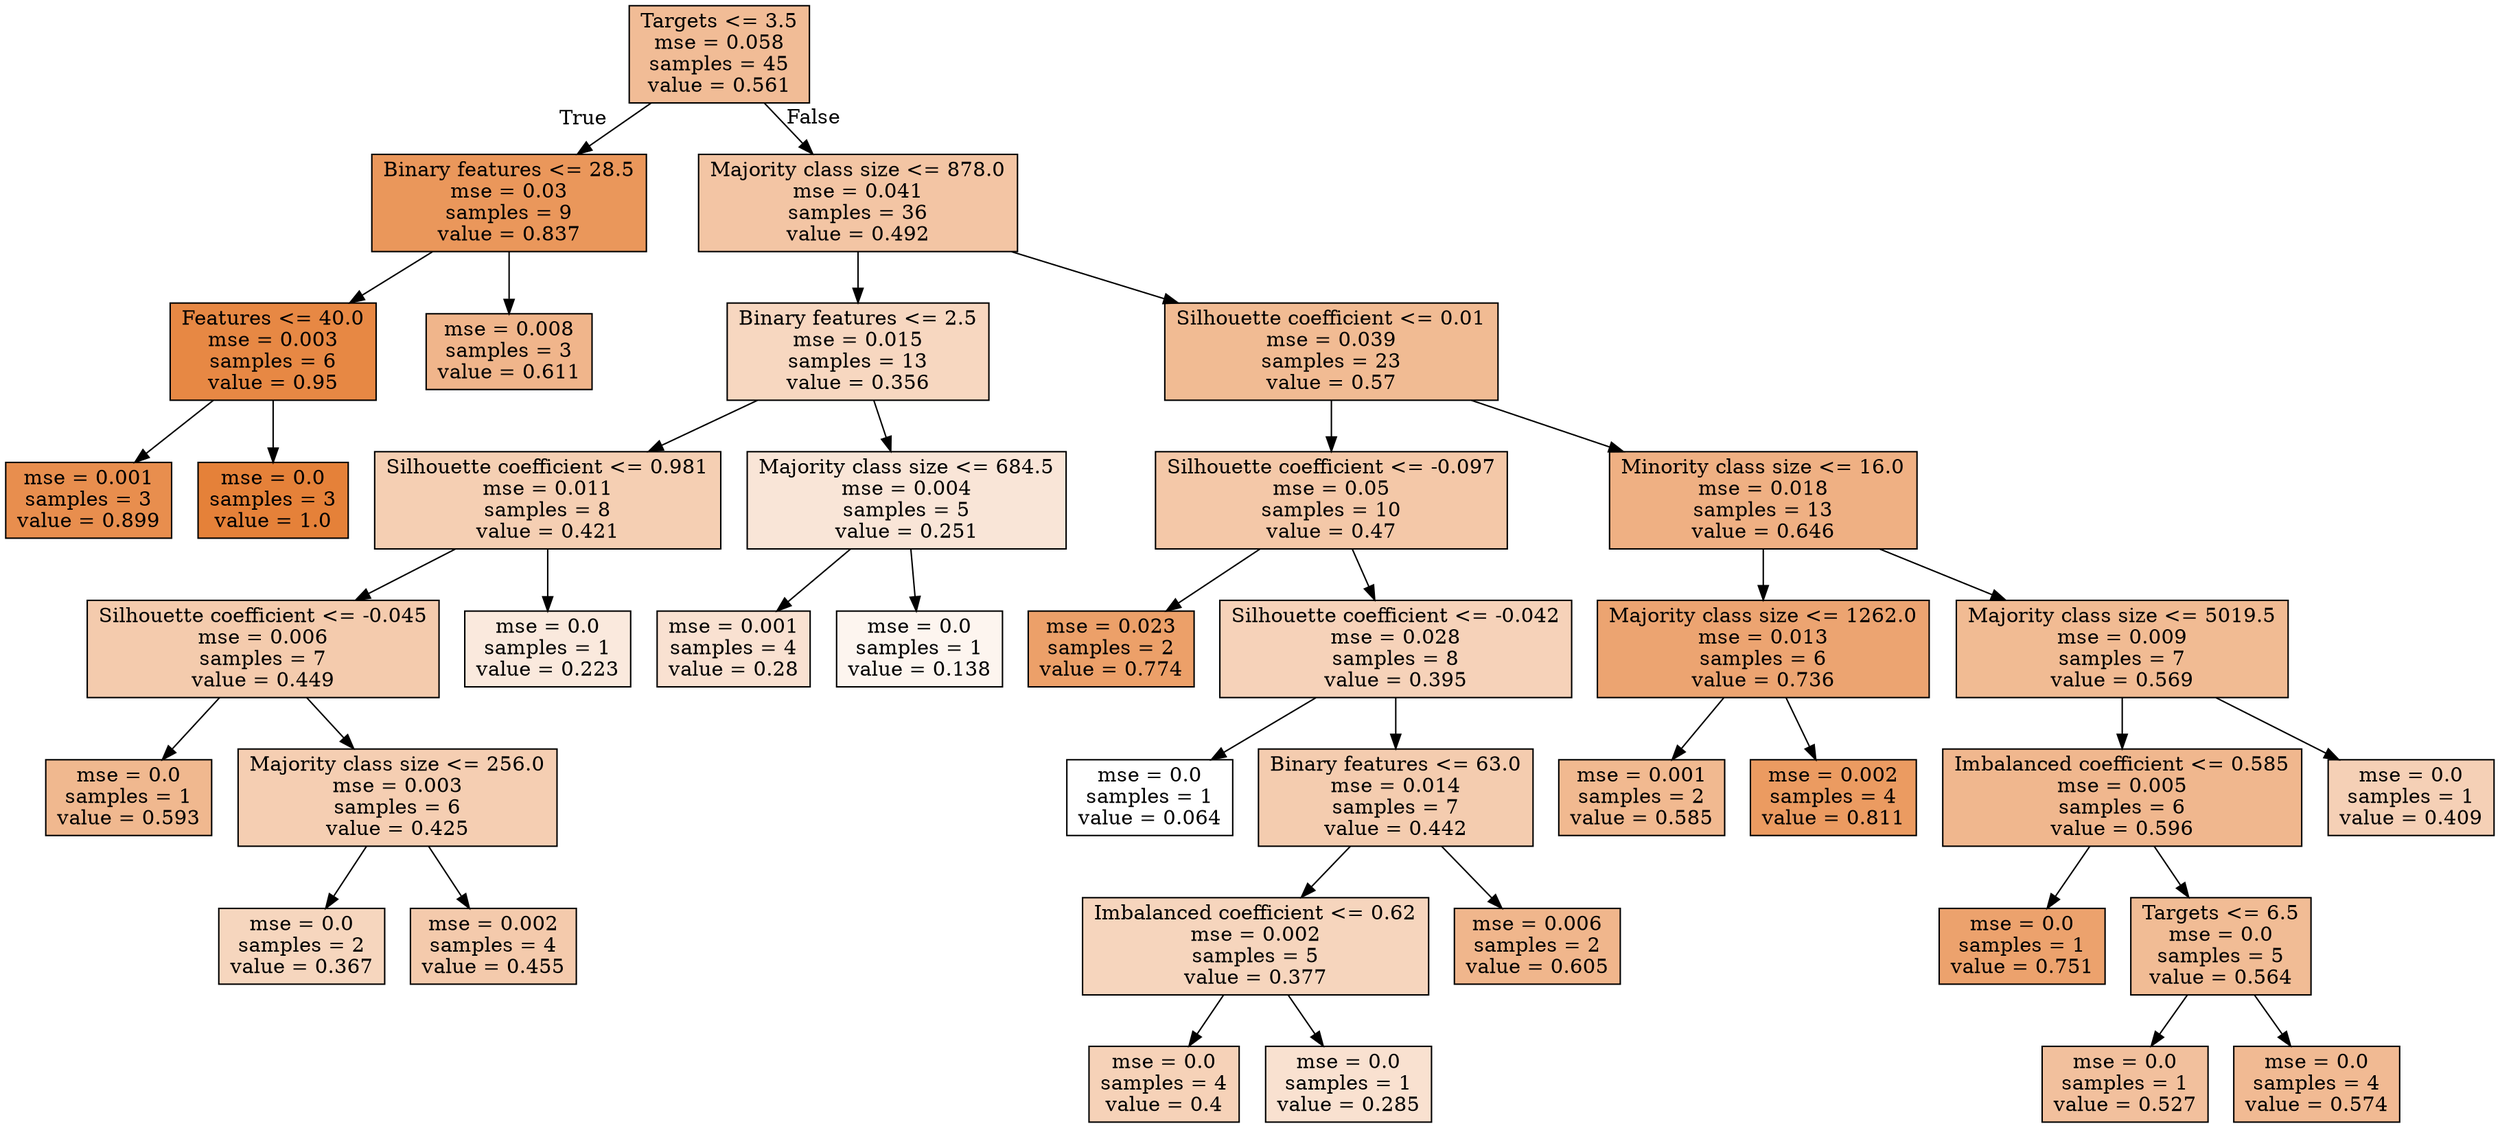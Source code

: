 digraph Tree {
node [shape=box, style="filled", color="black"] ;
0 [label="Targets <= 3.5\nmse = 0.058\nsamples = 45\nvalue = 0.561", fillcolor="#e5813987"] ;
1 [label="Binary features <= 28.5\nmse = 0.03\nsamples = 9\nvalue = 0.837", fillcolor="#e58139d3"] ;
0 -> 1 [labeldistance=2.5, labelangle=45, headlabel="True"] ;
2 [label="Features <= 40.0\nmse = 0.003\nsamples = 6\nvalue = 0.95", fillcolor="#e58139f1"] ;
1 -> 2 ;
3 [label="mse = 0.001\nsamples = 3\nvalue = 0.899", fillcolor="#e58139e4"] ;
2 -> 3 ;
4 [label="mse = 0.0\nsamples = 3\nvalue = 1.0", fillcolor="#e58139ff"] ;
2 -> 4 ;
5 [label="mse = 0.008\nsamples = 3\nvalue = 0.611", fillcolor="#e5813995"] ;
1 -> 5 ;
6 [label="Majority class size <= 878.0\nmse = 0.041\nsamples = 36\nvalue = 0.492", fillcolor="#e5813975"] ;
0 -> 6 [labeldistance=2.5, labelangle=-45, headlabel="False"] ;
7 [label="Binary features <= 2.5\nmse = 0.015\nsamples = 13\nvalue = 0.356", fillcolor="#e5813950"] ;
6 -> 7 ;
8 [label="Silhouette coefficient <= 0.981\nmse = 0.011\nsamples = 8\nvalue = 0.421", fillcolor="#e5813961"] ;
7 -> 8 ;
9 [label="Silhouette coefficient <= -0.045\nmse = 0.006\nsamples = 7\nvalue = 0.449", fillcolor="#e5813969"] ;
8 -> 9 ;
10 [label="mse = 0.0\nsamples = 1\nvalue = 0.593", fillcolor="#e5813990"] ;
9 -> 10 ;
11 [label="Majority class size <= 256.0\nmse = 0.003\nsamples = 6\nvalue = 0.425", fillcolor="#e5813962"] ;
9 -> 11 ;
12 [label="mse = 0.0\nsamples = 2\nvalue = 0.367", fillcolor="#e5813953"] ;
11 -> 12 ;
13 [label="mse = 0.002\nsamples = 4\nvalue = 0.455", fillcolor="#e581396a"] ;
11 -> 13 ;
14 [label="mse = 0.0\nsamples = 1\nvalue = 0.223", fillcolor="#e581392b"] ;
8 -> 14 ;
15 [label="Majority class size <= 684.5\nmse = 0.004\nsamples = 5\nvalue = 0.251", fillcolor="#e5813933"] ;
7 -> 15 ;
16 [label="mse = 0.001\nsamples = 4\nvalue = 0.28", fillcolor="#e581393b"] ;
15 -> 16 ;
17 [label="mse = 0.0\nsamples = 1\nvalue = 0.138", fillcolor="#e5813914"] ;
15 -> 17 ;
18 [label="Silhouette coefficient <= 0.01\nmse = 0.039\nsamples = 23\nvalue = 0.57", fillcolor="#e581398a"] ;
6 -> 18 ;
19 [label="Silhouette coefficient <= -0.097\nmse = 0.05\nsamples = 10\nvalue = 0.47", fillcolor="#e581396f"] ;
18 -> 19 ;
20 [label="mse = 0.023\nsamples = 2\nvalue = 0.774", fillcolor="#e58139c1"] ;
19 -> 20 ;
21 [label="Silhouette coefficient <= -0.042\nmse = 0.028\nsamples = 8\nvalue = 0.395", fillcolor="#e581395a"] ;
19 -> 21 ;
22 [label="mse = 0.0\nsamples = 1\nvalue = 0.064", fillcolor="#e5813900"] ;
21 -> 22 ;
23 [label="Binary features <= 63.0\nmse = 0.014\nsamples = 7\nvalue = 0.442", fillcolor="#e5813967"] ;
21 -> 23 ;
24 [label="Imbalanced coefficient <= 0.62\nmse = 0.002\nsamples = 5\nvalue = 0.377", fillcolor="#e5813955"] ;
23 -> 24 ;
25 [label="mse = 0.0\nsamples = 4\nvalue = 0.4", fillcolor="#e581395b"] ;
24 -> 25 ;
26 [label="mse = 0.0\nsamples = 1\nvalue = 0.285", fillcolor="#e581393c"] ;
24 -> 26 ;
27 [label="mse = 0.006\nsamples = 2\nvalue = 0.605", fillcolor="#e5813993"] ;
23 -> 27 ;
28 [label="Minority class size <= 16.0\nmse = 0.018\nsamples = 13\nvalue = 0.646", fillcolor="#e581399f"] ;
18 -> 28 ;
29 [label="Majority class size <= 1262.0\nmse = 0.013\nsamples = 6\nvalue = 0.736", fillcolor="#e58139b7"] ;
28 -> 29 ;
30 [label="mse = 0.001\nsamples = 2\nvalue = 0.585", fillcolor="#e581398e"] ;
29 -> 30 ;
31 [label="mse = 0.002\nsamples = 4\nvalue = 0.811", fillcolor="#e58139cb"] ;
29 -> 31 ;
32 [label="Majority class size <= 5019.5\nmse = 0.009\nsamples = 7\nvalue = 0.569", fillcolor="#e581398a"] ;
28 -> 32 ;
33 [label="Imbalanced coefficient <= 0.585\nmse = 0.005\nsamples = 6\nvalue = 0.596", fillcolor="#e5813991"] ;
32 -> 33 ;
34 [label="mse = 0.0\nsamples = 1\nvalue = 0.751", fillcolor="#e58139bb"] ;
33 -> 34 ;
35 [label="Targets <= 6.5\nmse = 0.0\nsamples = 5\nvalue = 0.564", fillcolor="#e5813988"] ;
33 -> 35 ;
36 [label="mse = 0.0\nsamples = 1\nvalue = 0.527", fillcolor="#e581397e"] ;
35 -> 36 ;
37 [label="mse = 0.0\nsamples = 4\nvalue = 0.574", fillcolor="#e581398b"] ;
35 -> 37 ;
38 [label="mse = 0.0\nsamples = 1\nvalue = 0.409", fillcolor="#e581395e"] ;
32 -> 38 ;
}